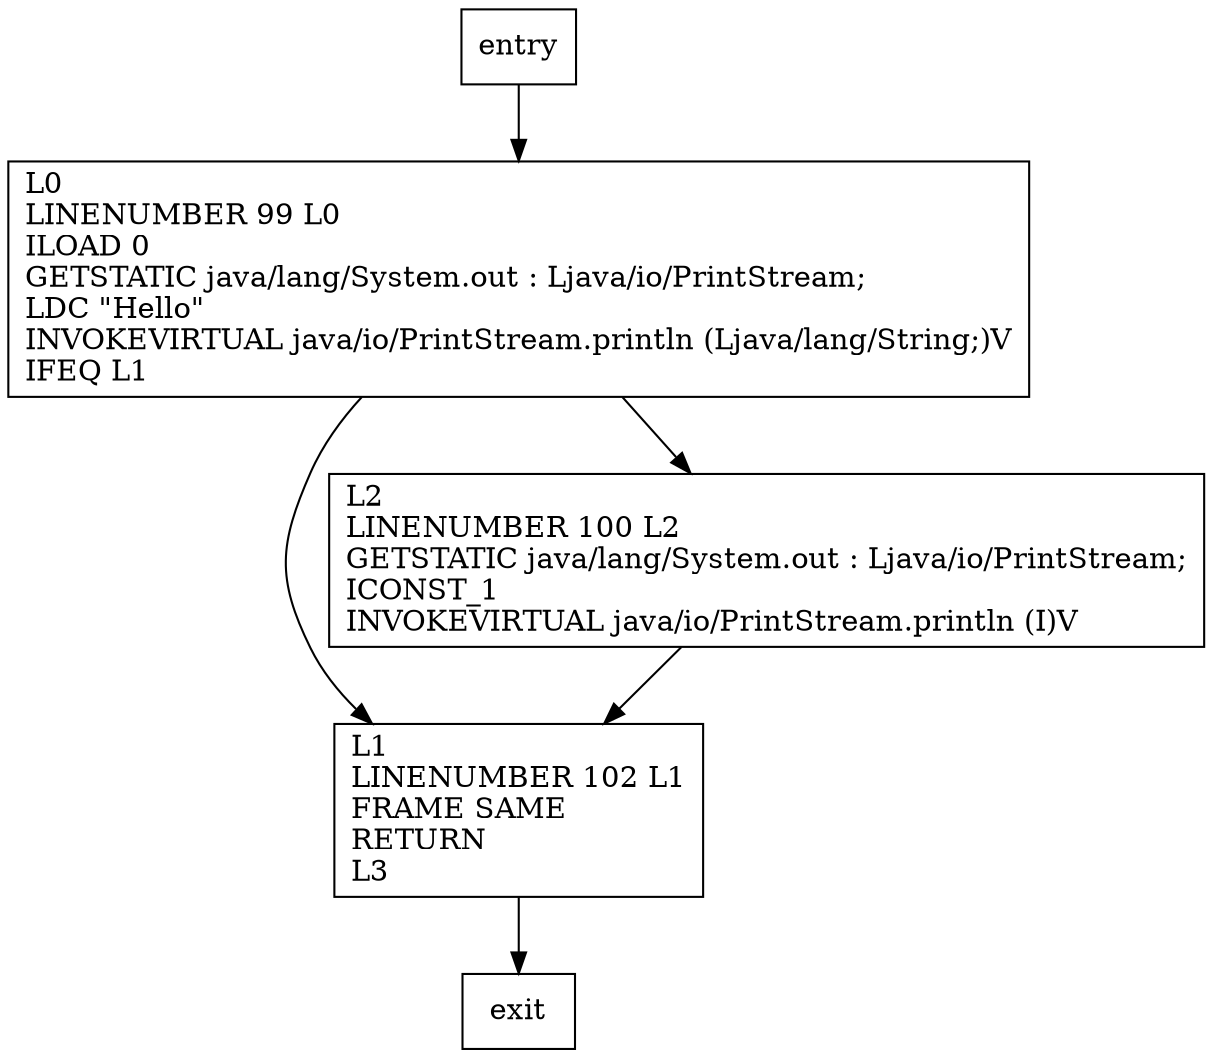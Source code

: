 digraph bar {
node [shape=record];
1258372214 [label="L1\lLINENUMBER 102 L1\lFRAME SAME\lRETURN\lL3\l"];
1418555530 [label="L0\lLINENUMBER 99 L0\lILOAD 0\lGETSTATIC java/lang/System.out : Ljava/io/PrintStream;\lLDC \"Hello\"\lINVOKEVIRTUAL java/io/PrintStream.println (Ljava/lang/String;)V\lIFEQ L1\l"];
1408974251 [label="L2\lLINENUMBER 100 L2\lGETSTATIC java/lang/System.out : Ljava/io/PrintStream;\lICONST_1\lINVOKEVIRTUAL java/io/PrintStream.println (I)V\l"];
entry;
exit;
entry -> 1418555530;
1258372214 -> exit;
1418555530 -> 1258372214;
1418555530 -> 1408974251;
1408974251 -> 1258372214;
}
